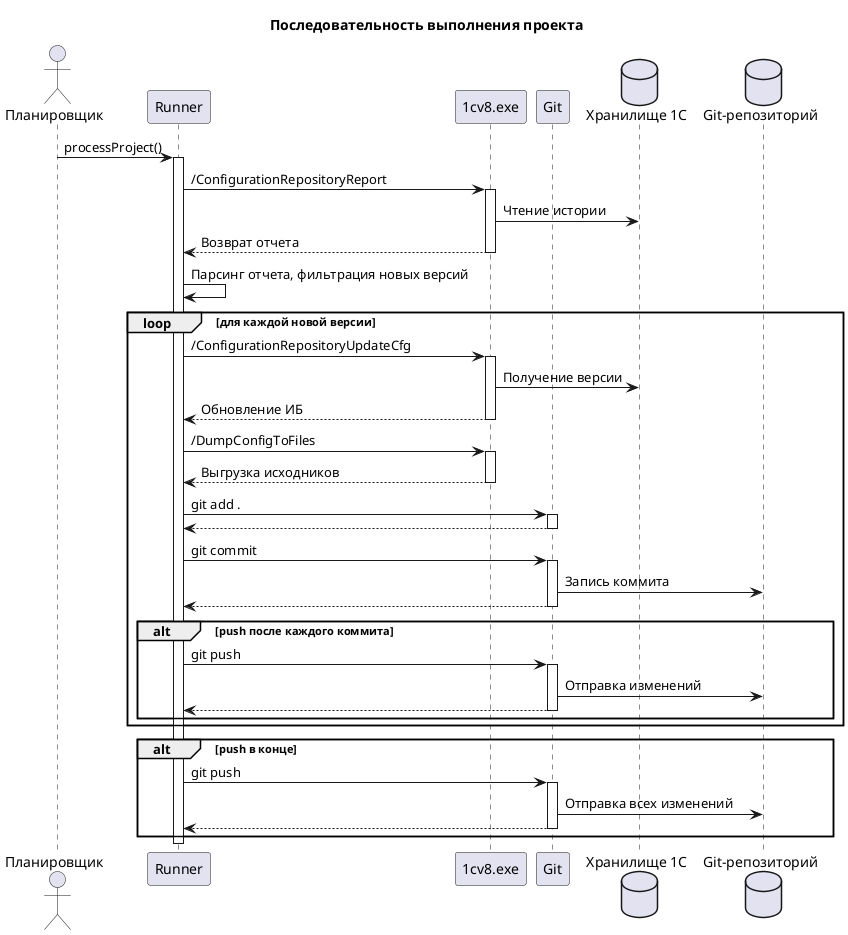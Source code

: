 @startuml
title Последовательность выполнения проекта

actor "Планировщик" as Scheduler
participant "Runner" as Runner
participant "1cv8.exe" as V8
participant "Git" as Git
database "Хранилище 1С" as Storage
database "Git-репозиторий" as Repo

Scheduler -> Runner : processProject()
activate Runner

Runner -> V8 : /ConfigurationRepositoryReport
activate V8
V8 -> Storage : Чтение истории
V8 --> Runner : Возврат отчета
deactivate V8

Runner -> Runner : Парсинг отчета, фильтрация новых версий

loop для каждой новой версии
    Runner -> V8 : /ConfigurationRepositoryUpdateCfg
    activate V8
    V8 -> Storage : Получение версии
    V8 --> Runner : Обновление ИБ
    deactivate V8

    Runner -> V8 : /DumpConfigToFiles
    activate V8
    V8 --> Runner : Выгрузка исходников
    deactivate V8

    Runner -> Git : git add .
    activate Git
    Git --> Runner
    deactivate Git

    Runner -> Git : git commit
    activate Git
    Git -> Repo : Запись коммита
    Git --> Runner
    deactivate Git

    alt push после каждого коммита
        Runner -> Git : git push
        activate Git
        Git -> Repo : Отправка изменений
        Git --> Runner
        deactivate Git
    end
end

alt push в конце
    Runner -> Git : git push
    activate Git
    Git -> Repo : Отправка всех изменений
    Git --> Runner
    deactivate Git
end

deactivate Runner

@enduml

